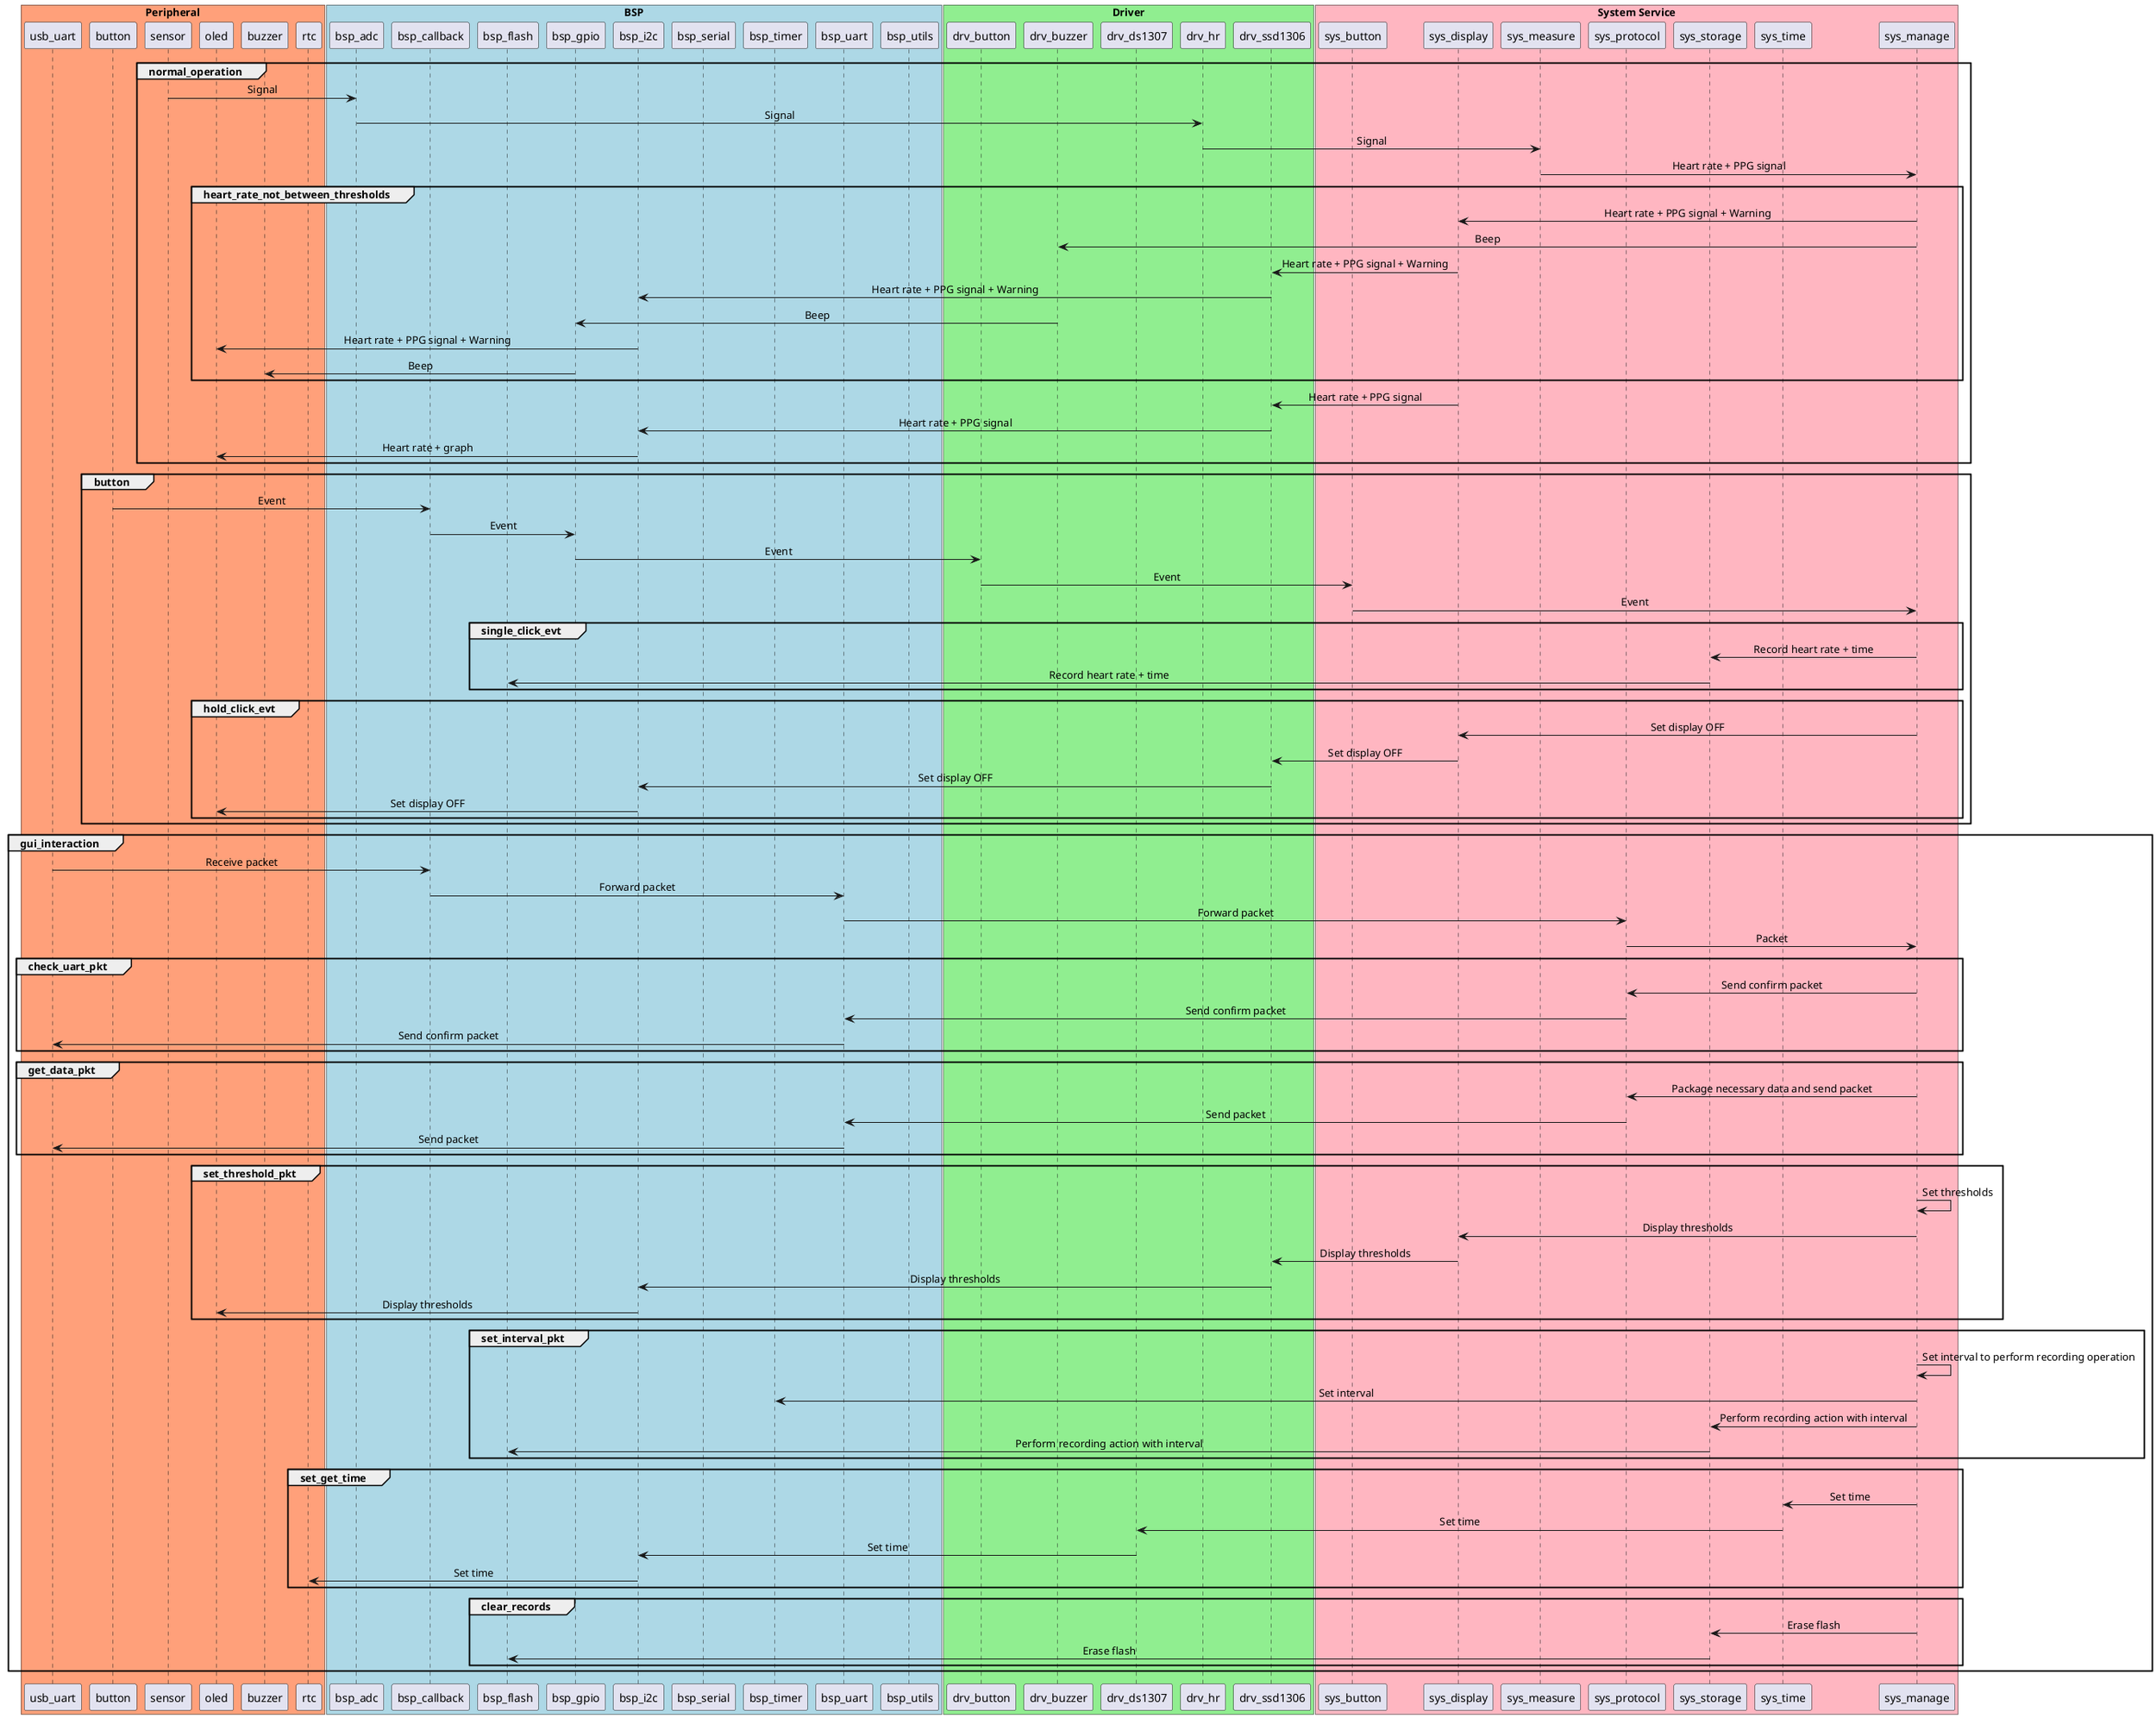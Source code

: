 @startuml sequence_diagram

skinparam SequenceMessageAlignment center

box "Peripheral" #LightSalmon
participant usb_uart
participant button
participant sensor
participant oled
participant buzzer
participant rtc
end box

box "BSP" #LightBlue
participant bsp_adc
participant bsp_callback
participant bsp_flash
participant bsp_gpio
participant bsp_i2c
participant bsp_serial
participant bsp_timer
participant bsp_uart
participant bsp_utils
end box

box "Driver" #LightGreen
participant drv_button
participant drv_buzzer
participant drv_ds1307
participant drv_hr
participant drv_ssd1306
end box

box "System Service" #LightPink
participant sys_button
participant sys_display
participant sys_measure
participant sys_protocol
participant sys_storage
participant sys_time
participant sys_manage
end box

group normal_operation
sensor -> bsp_adc: Signal
bsp_adc -> drv_hr: Signal
drv_hr -> sys_measure: Signal
sys_measure -> sys_manage: Heart rate + PPG signal
group heart_rate_not_between_thresholds
sys_manage -> sys_display: Heart rate + PPG signal + Warning
sys_manage -> drv_buzzer: Beep
sys_display -> drv_ssd1306: Heart rate + PPG signal + Warning
drv_ssd1306 -> bsp_i2c: Heart rate + PPG signal + Warning
drv_buzzer -> bsp_gpio: Beep
bsp_i2c -> oled: Heart rate + PPG signal + Warning
bsp_gpio -> buzzer: Beep
end
sys_display -> drv_ssd1306: Heart rate + PPG signal
drv_ssd1306 -> bsp_i2c: Heart rate + PPG signal
bsp_i2c -> oled: Heart rate + graph
end

group button
button -> bsp_callback: Event
bsp_callback -> bsp_gpio: Event
bsp_gpio -> drv_button: Event
drv_button -> sys_button: Event
sys_button -> sys_manage: Event
group single_click_evt
sys_manage -> sys_storage: Record heart rate + time
sys_storage -> bsp_flash: Record heart rate + time
end
group hold_click_evt
sys_manage -> sys_display: Set display OFF
sys_display -> drv_ssd1306: Set display OFF
drv_ssd1306 -> bsp_i2c: Set display OFF
bsp_i2c -> oled: Set display OFF
end
end

group gui_interaction
usb_uart -> bsp_callback: Receive packet
bsp_callback -> bsp_uart: Forward packet
bsp_uart -> sys_protocol: Forward packet
sys_protocol -> sys_manage: Packet
group check_uart_pkt
sys_manage -> sys_protocol: Send confirm packet
sys_protocol -> bsp_uart: Send confirm packet
bsp_uart -> usb_uart: Send confirm packet
end
group get_data_pkt
sys_manage -> sys_protocol: Package necessary data and send packet
sys_protocol -> bsp_uart: Send packet
bsp_uart -> usb_uart: Send packet
end
group set_threshold_pkt
sys_manage -> sys_manage: Set thresholds
sys_manage -> sys_display: Display thresholds
sys_display -> drv_ssd1306: Display thresholds
drv_ssd1306 -> bsp_i2c: Display thresholds
bsp_i2c -> oled: Display thresholds
end
group set_interval_pkt
sys_manage -> sys_manage: Set interval to perform recording operation
sys_manage -> bsp_timer: Set interval
sys_manage -> sys_storage: Perform recording action with interval
sys_storage -> bsp_flash: Perform recording action with interval
end
group set_get_time
sys_manage -> sys_time: Set time
sys_time -> drv_ds1307: Set time
drv_ds1307 -> bsp_i2c: Set time
bsp_i2c -> rtc: Set time
end
group clear_records
sys_manage -> sys_storage: Erase flash
sys_storage -> bsp_flash: Erase flash
end
end

@enduml